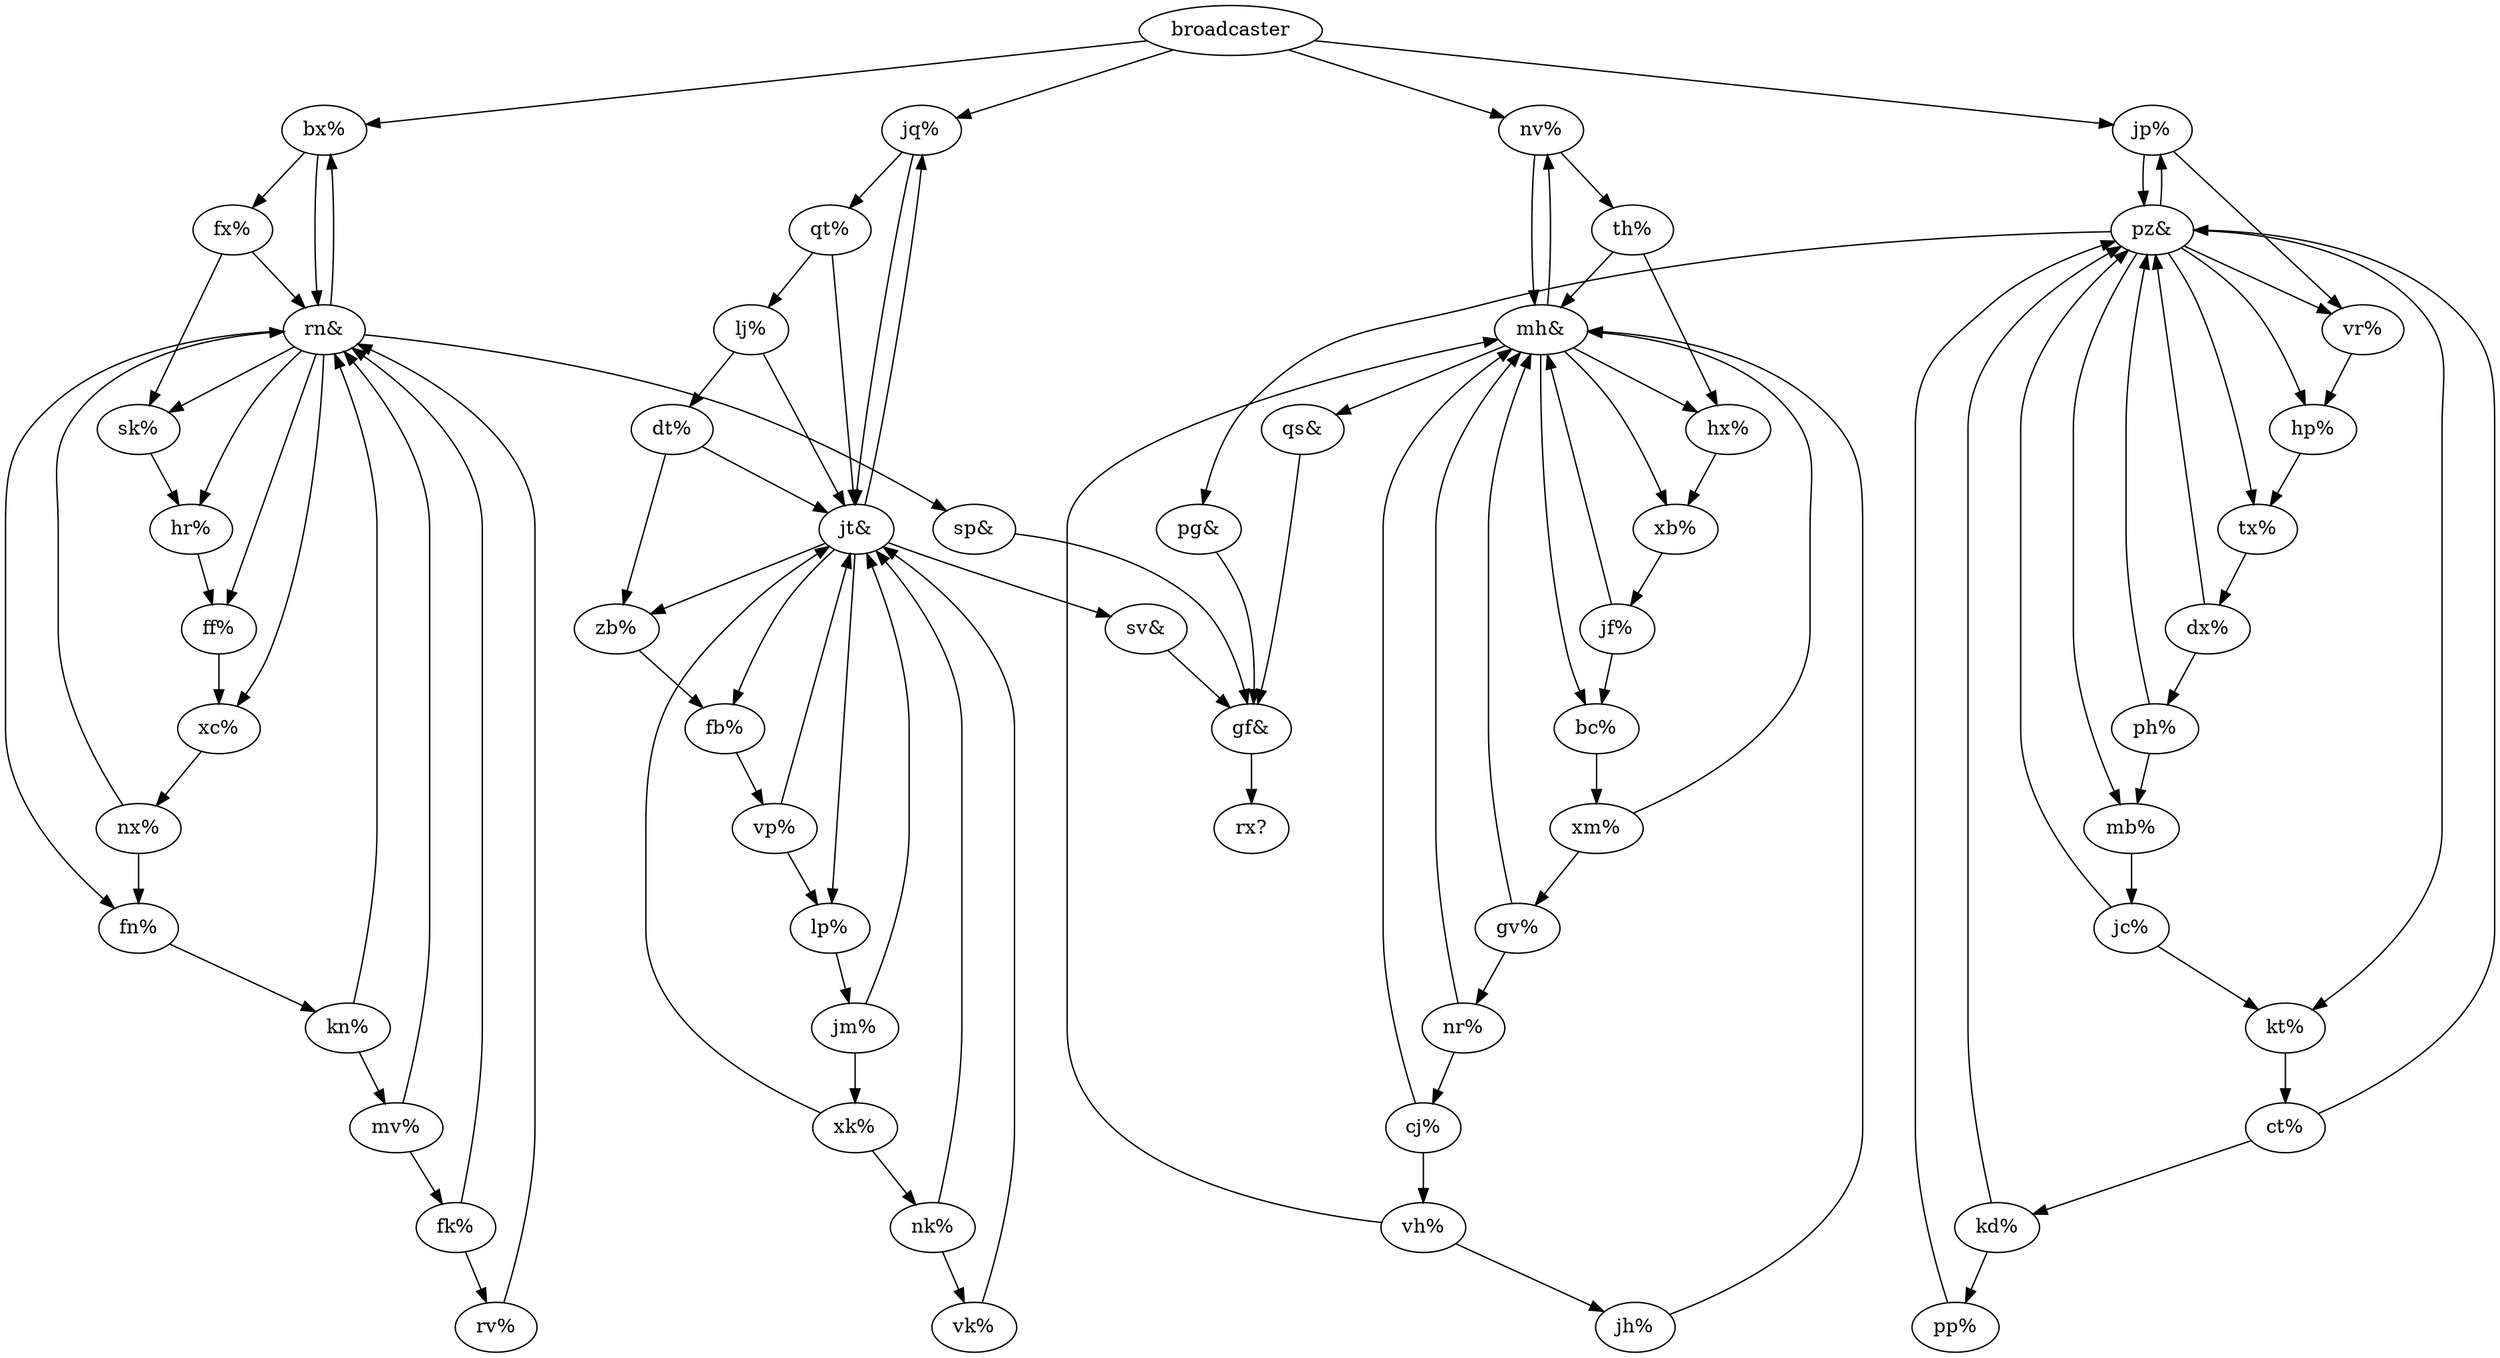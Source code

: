 digraph aoc {
	"broadcaster" -> "bx%", "jq%", "nv%", "jp%";
	"bc%" -> "xm%";
	"bx%" -> "rn&", "fx%";
	"cj%" -> "mh&", "vh%";
	"ct%" -> "kd%", "pz&";
	"dt%" -> "jt&", "zb%";
	"dx%" -> "pz&", "ph%";
	"fb%" -> "vp%";
	"ff%" -> "xc%";
	"fk%" -> "rn&", "rv%";
	"fn%" -> "kn%";
	"fx%" -> "sk%", "rn&";
	"gv%" -> "mh&", "nr%";
	"hp%" -> "tx%";
	"hr%" -> "ff%";
	"hx%" -> "xb%";
	"jc%" -> "pz&", "kt%";
	"jf%" -> "bc%", "mh&";
	"jh%" -> "mh&";
	"jm%" -> "jt&", "xk%";
	"jp%" -> "pz&", "vr%";
	"jq%" -> "jt&", "qt%";
	"kd%" -> "pz&", "pp%";
	"kn%" -> "rn&", "mv%";
	"kt%" -> "ct%";
	"lj%" -> "jt&", "dt%";
	"lp%" -> "jm%";
	"mb%" -> "jc%";
	"mv%" -> "fk%", "rn&";
	"nk%" -> "jt&", "vk%";
	"nr%" -> "cj%", "mh&";
	"nv%" -> "mh&", "th%";
	"nx%" -> "fn%", "rn&";
	"ph%" -> "mb%", "pz&";
	"pp%" -> "pz&";
	"qt%" -> "lj%", "jt&";
	"rv%" -> "rn&";
	"sk%" -> "hr%";
	"th%" -> "mh&", "hx%";
	"tx%" -> "dx%";
	"vh%" -> "mh&", "jh%";
	"vk%" -> "jt&";
	"vp%" -> "lp%", "jt&";
	"vr%" -> "hp%";
	"xb%" -> "jf%";
	"xc%" -> "nx%";
	"xk%" -> "jt&", "nk%";
	"xm%" -> "mh&", "gv%";
	"zb%" -> "fb%";
	"gf&" -> "rx?";
	"jt&" -> "fb%", "zb%", "jq%", "sv&", "lp%";
	"mh&" -> "bc%", "qs&", "hx%", "xb%", "nv%";
	"pg&" -> "gf&";
	"pz&" -> "kt%", "pg&", "mb%", "vr%", "hp%", "jp%", "tx%";
	"qs&" -> "gf&";
	"rn&" -> "fn%", "hr%", "bx%", "ff%", "xc%", "sp&", "sk%";
	"sp&" -> "gf&";
	"sv&" -> "gf&";
}
